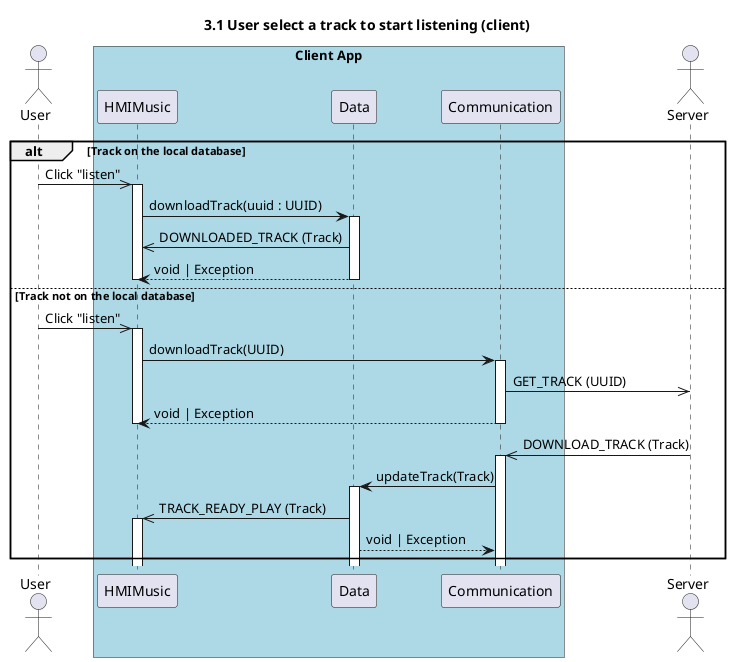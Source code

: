 @startuml 3.1 User select a track to start listening (client)
title 3.1 User select a track to start listening (client)

actor "User" as user
box "Client App" #LightBlue
    participant "HMIMusic" as hmi
    participant "Data" as data
    participant "Communication" as com
end box
actor "Server" as server

alt Track on the local database
    user ->> hmi++: Click "listen"
    hmi -> data++: downloadTrack(uuid : UUID)
    data->>hmi: DOWNLOADED_TRACK (Track)
    return void | Exception
    deactivate hmi

else Track not on the local database 
    user ->> hmi++: Click "listen"

    hmi -> com++: downloadTrack(UUID)
    com ->> server: GET_TRACK (UUID)
    return void | Exception
    deactivate hmi

    server ->> com++: DOWNLOAD_TRACK (Track) 
    com -> data++: updateTrack(Track)
    data->>hmi++: TRACK_READY_PLAY (Track) 
    data-->com: void | Exception
end 

@enduml



